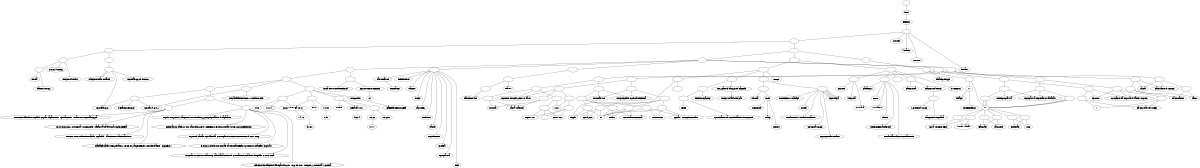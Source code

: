graph G {
	graph [size=8];
	node [fontcolor=black];
	"" -- html	[minlen=1];
	html -- Яндекс;
	_981	[fontcolor=white];
	Яндекс -- _981;
	_982	[fontcolor=white];
	_981 -- _982;
	_981 -- noindex	[minlen=1];
	_981 -- "{\"static\"":"\"2020-12-29-0\",\"skins\"":"2020-12-29-0"	[minlen=2];
	_981 -- content:big	[minlen=3];
	_981 -- domain:ru	[minlen=4];
	_983	[fontcolor=white];
	_982 -- _983;
	_988	[fontcolor=white];
	_982 -- _988;
	_984	[fontcolor=white];
	_983 -- _984;
	_986	[fontcolor=white];
	_983 -- _986;
	_985	[fontcolor=white];
	_984 -- _985;
	_984 -- "Войти в почту"	[minlen=1];
	_984 -- "Получить Плюс"	[minlen=2];
	_985 -- Почта	[minlen=1];
	_985 -- "Завести почту"	[minlen=2];
	_987	[fontcolor=white];
	_986 -- _987;
	_987 -- "Свердловская область";
	_987 -- "Свердловская область";
	_987 -- Коронавирус;
	_987 -- "Коронавирус в России"	[minlen=1];
	_989	[fontcolor=white];
	_988 -- _989;
	_992	[fontcolor=white];
	_988 -- _992;
	_1053	[fontcolor=white];
	_988 -- _1053;
	_990	[fontcolor=white];
	_989 -- _990;
	_990 -- Екатеринбург	[minlen=1];
	_991	[fontcolor=white];
	_990 -- _991;
	_991 -- 11;
	_991 -- 00;
	11 -- "января,"	[minlen=1];
	11 -- понедельник	[minlen=2];
	_1027	[fontcolor=white];
	00:35 -- _1027;
	_1028	[fontcolor=white];
	00:35 -- _1028;
	_1029	[fontcolor=white];
	00:40 -- _1029;
	_1048	[fontcolor=white];
	00:35 -- _1048;
	_1049	[fontcolor=white];
	00:35 -- _1049;
	_1050	[fontcolor=white];
	00:40 -- _1050;
	_993	[fontcolor=white];
	_992 -- _993;
	_1007	[fontcolor=white];
	_992 -- _1007;
	_1008	[fontcolor=white];
	_992 -- _1008;
	_1011	[fontcolor=white];
	_992 -- _1011;
	_1032	[fontcolor=white];
	_992 -- _1032;
	_994	[fontcolor=white];
	_993 -- _994;
	_1006	[fontcolor=white];
	_993 -- _1006;
	_995	[fontcolor=white];
	_994 -- _995;
	_1000	[fontcolor=white];
	_994 -- _1000;
	_1001	[fontcolor=white];
	_994 -- _1001;
	_996	[fontcolor=white];
	_995 -- _996;
	_997	[fontcolor=white];
	_995 -- _997;
	_996 -- Коронавирус;
	_996 -- "Сейчас в СМИ";
	_996 -- "в Екатеринбурге"	[minlen=1];
	_998	[fontcolor=white];
	_997 -- _998;
	_999	[fontcolor=white];
	_997 -- _999;
	_998 -- "В России выявлен первый случай заражения «британским» штаммом коронавируса"	[minlen=1];
	_998 -- "ЦИК Киргизии сообщила о лидерстве Жапарова на выборах президента"	[minlen=2];
	_998 -- "Генсек ООН обвинил богатые страны в «вакцинном национализме»"	[minlen=3];
	_998 -- "Названы даты консультаций с ВОЗ по разрешению использования «Спутник \
V»"	[minlen=4];
	_999 -- "Путин обсудил с Макроном по телефону урегулирование в Карабахе"	[minlen=1];
	_999 -- "Специалист заявил, что разбившийся в Индонезии Boeing попал в зону турбулентности"	[minlen=2];
	_999 -- "Пушков назвал три вызова, с которыми Россия столкнется в 2021 году"	[minlen=3];
	_999 -- "В России появился штраф за неоплаченный проезд по платным дорогам"	[minlen=4];
	_999 -- "Сборная России по биатлону завоевала золото в смешанной эстафете впервые \
с 2012 года"	[minlen=5];
	_999 -- "Лыжник Большунов выиграл второй «Тур Де Ски» подряд, у Спицова – бронза"	[minlen=6];
	_1000 -- "Сейчас в СМИ";
	_1000 -- "Актуальные новости и события дня"	[minlen=1];
	_1002	[fontcolor=white];
	_1001 -- _1002;
	_1003	[fontcolor=white];
	_1001 -- _1003;
	_1004	[fontcolor=white];
	_1001 -- _1004;
	_1001 -- Котировки;
	_1002 -- USD	[minlen=1];
	_1002 -- "курс MOEX на 08/01";
	_1002 -- "+0,24";
	"курс MOEX на 08/01" -- "74,16"	[minlen=1];
	"курс MOEX на 08/01" -- "90,60"	[minlen=2];
	"+0,24" -- "+0,24";
	_1003 -- "курс MOEX на 08/01";
	_1003 -- EUR	[minlen=1];
	_1003 -- "−0,50";
	"−0,50" -- "-0,50"	[minlen=1];
	_1004 -- Нефть	[minlen=1];
	_1004 -- "цена на 08/01";
	_1005	[fontcolor=white];
	_1004 -- _1005;
	"цена на 08/01" -- "56,04"	[minlen=1];
	_1005 -- "+3,62";
	_1005 -- "+3,62%"	[minlen=1];
	"+3,62" -- "%139"	[minlen=1];
	Котировки -- "Данные недоступны"	[minlen=1];
	_1006 -- "Алиса поможет включить"	[minlen=1];
	_1006 -- "Приложение Яндекс";
	"Приложение Яндекс" -- "0+"	[minlen=1];
	_1007 -- Размещайте;
	_1007 -- Объявления	[minlen=1];
	_1007 -- Маркет	[minlen=2];
	_1007 -- Видео	[minlen=3];
	_1007 -- Картинки	[minlen=4];
	_1007 -- Новости	[minlen=5];
	_1007 -- Карты	[minlen=6];
	_1007 -- Переводчик	[minlen=7];
	_1007 -- Музыка	[minlen=8];
	_1007 -- Программа	[minlen=9];
	_1007 -- ещё	[minlen=10];
	Размещайте -- бесплатно	[minlen=1];
	_1009	[fontcolor=white];
	_1008 -- _1009;
	_1010	[fontcolor=white];
	_1009 -- _1010;
	_1009 -- Найти	[minlen=1];
	_1010 -- "Найдётся всё"	[minlen=1];
	_1012	[fontcolor=white];
	_1011 -- _1012;
	_1022	[fontcolor=white];
	_1011 -- _1022;
	_1030	[fontcolor=white];
	_1011 -- _1030;
	_1013	[fontcolor=white];
	_1012 -- _1013;
	_1017	[fontcolor=white];
	_1012 -- _1017;
	_1014	[fontcolor=white];
	_1013 -- _1014;
	_1015	[fontcolor=white];
	_1013 -- _1015;
	_1013 -- "Прогноз погоды рядом с вами";
	_1014 -- Погода;
	_1014 -- "Карта осадков";
	_1015 -- −20°;
	_1016	[fontcolor=white];
	_1015 -- _1016;
	_1016 -- Утром −21;
	_1016 -- ",";
	_1016 -- днём −21;
	_1017 -- Посещаемое;
	_1018	[fontcolor=white];
	_1017 -- _1018;
	_1017 -- "Популярные сервисы Яндекса";
	_1019	[fontcolor=white];
	_1018 -- _1019;
	_1020	[fontcolor=white];
	_1018 -- _1020;
	_1021	[fontcolor=white];
	_1018 -- _1021;
	_1019 -- Игры;
	_1019 -- —;
	_1019 -- "три в ряд";
	_1020 -- —;
	_1020 -- Плюс;
	_1020 -- "семейная подписка";
	_1021 -- —;
	_1021 -- КиноПоиск;
	_1021 -- "сериал «Беспринципные»";
	_1023	[fontcolor=white];
	_1022 -- _1023;
	_1025	[fontcolor=white];
	_1022 -- _1025;
	_1023 -- Пробки;
	_1024	[fontcolor=white];
	_1023 -- _1024;
	_1023 -- "Ситуация на дорогах в вашем городе";
	_1024 -- 1;
	_1024 -- "На дорогах свободно";
	_1025 -- Телепрограмма;
	_1026	[fontcolor=white];
	_1025 -- _1026;
	_1025 -- "Программа передач по каналам";
	_1026 -- 00:35;
	_1026 -- 00:35;
	_1026 -- 00:40;
	_1027 -- "Куба. Личное дело";
	_1027 -- "Пятый канал";
	_1028 -- Бакуган:" Вооружённый…";
	_1028 -- Карусель;
	_1029 -- Девятая;
	_1029 -- СТС;
	_1030 -- Карта;
	_1031	[fontcolor=white];
	_1030 -- _1031;
	_1030 -- "Навигация в городе";
	_1031 -- Расписания;
	_1031 -- Такси;
	_1033	[fontcolor=white];
	_1032 -- _1033;
	_1043	[fontcolor=white];
	_1032 -- _1043;
	_1051	[fontcolor=white];
	_1032 -- _1051;
	_1034	[fontcolor=white];
	_1033 -- _1034;
	_1038	[fontcolor=white];
	_1033 -- _1038;
	_1034 -- "Прогноз погоды рядом с вами";
	_1035	[fontcolor=white];
	_1034 -- _1035;
	_1036	[fontcolor=white];
	_1034 -- _1036;
	_1035 -- Погода;
	_1035 -- "Карта осадков";
	_1036 -- −20°;
	_1037	[fontcolor=white];
	_1036 -- _1037;
	_1037 -- Утром −21;
	_1037 -- ",";
	_1037 -- днём −21;
	_1038 -- Посещаемое;
	_1038 -- "Популярные сервисы Яндекса";
	_1039	[fontcolor=white];
	_1038 -- _1039;
	_1040	[fontcolor=white];
	_1039 -- _1040;
	_1041	[fontcolor=white];
	_1039 -- _1041;
	_1042	[fontcolor=white];
	_1039 -- _1042;
	_1040 -- Игры;
	_1040 -- —;
	_1040 -- "три в ряд";
	_1041 -- —;
	_1041 -- Плюс;
	_1041 -- "семейная подписка";
	_1042 -- —;
	_1042 -- КиноПоиск;
	_1042 -- "сериал «Беспринципные»";
	_1044	[fontcolor=white];
	_1043 -- _1044;
	_1046	[fontcolor=white];
	_1043 -- _1046;
	_1044 -- Пробки;
	_1044 -- "Ситуация на дорогах в вашем городе";
	_1045	[fontcolor=white];
	_1044 -- _1045;
	_1045 -- 1;
	_1045 -- "На дорогах свободно";
	_1046 -- Телепрограмма;
	_1046 -- "Программа передач по каналам";
	_1047	[fontcolor=white];
	_1046 -- _1047;
	_1047 -- 00:35;
	_1047 -- 00:35;
	_1047 -- 00:40;
	_1048 -- "Куба. Личное дело";
	_1048 -- "Пятый канал";
	_1049 -- Бакуган:" Вооружённый…";
	_1049 -- Карусель;
	_1050 -- Девятая;
	_1050 -- СТС;
	_1051 -- Карта;
	_1051 -- "Навигация в городе";
	_1052	[fontcolor=white];
	_1051 -- _1052;
	_1052 -- Расписания;
	_1052 -- Такси;
	_1054	[fontcolor=white];
	_1053 -- _1054;
	_1063	[fontcolor=white];
	_1053 -- _1063;
	_1055	[fontcolor=white];
	_1054 -- _1055;
	_1058	[fontcolor=white];
	_1054 -- _1058;
	_1060	[fontcolor=white];
	_1054 -- _1060;
	_1054 -- Спорт	[minlen=1];
	_1056	[fontcolor=white];
	_1055 -- _1056;
	_1055 -- "Не удалось загрузить данные";
	_1057	[fontcolor=white];
	_1056 -- _1057;
	_1056 -- "Яндекс.Браузер"	[minlen=1];
	_1057 -- Дзен	[minlen=1];
	_1057 -- "Публикации на основе ваших интересов"	[minlen=2];
	"Не удалось загрузить данные" -- "Попробовать ещё раз"	[minlen=1];
	_1058 -- Игры;
	_1059	[fontcolor=white];
	_1058 -- _1059	[minlen=1];
	_1061	[fontcolor=white];
	_1060 -- _1061;
	_1062	[fontcolor=white];
	_1060 -- _1062;
	_1061 -- Афиша	[minlen=1];
	_1061 -- Кино;
	Кино -- Концерты	[minlen=1];
	Кино -- Театр	[minlen=2];
	Кино -- Детям	[minlen=3];
	_1062 -- "Последний богатырь":" Корень зла"	[minlen=1];
	_1062 -- Огонь	[minlen=2];
	_1062 -- "Конь Юлий и большие скачки"	[minlen=3];
	_1062 -- "Семейка Крудс":" Новоселье"	[minlen=4];
	_1062 -- "Серебряные коньки"	[minlen=5];
	_1062 -- Премьера;
	_1062 -- Премьера;
	_1062 -- Премьера;
	_1062 -- Премьера;
	_1062 -- Премьера;
	_1064	[fontcolor=white];
	_1063 -- _1064;
	_1065	[fontcolor=white];
	_1063 -- _1065;
	_1066	[fontcolor=white];
	_1063 -- _1066	[minlen=1];
	_1067	[fontcolor=white];
	_1063 -- _1067;
	_1063 -- © Яндекс	[minlen=2];
	_1064 -- Директ	[minlen=1];
	_1064 -- Метрика	[minlen=2];
	_1064 -- Реклама	[minlen=3];
	_1065 -- Вакансии	[minlen=1];
	_1065 -- Блог	[minlen=2];
	_1065 -- Компания	[minlen=3];
	_1065 -- About	[minlen=4];
	_1065 -- Конфиденциальность	[minlen=5];
	_1065 -- "Пользовательское соглашение"	[minlen=6];
	_1067 -- Настройка	[minlen=1];
	_1067 -- "Настроить блоки";
	_1068	[fontcolor=white];
	"Настроить блоки" -- _1068;
	_1068 -- "Изменить город"	[minlen=1];
	_1068 -- "Настройки портала"	[minlen=2];
}
